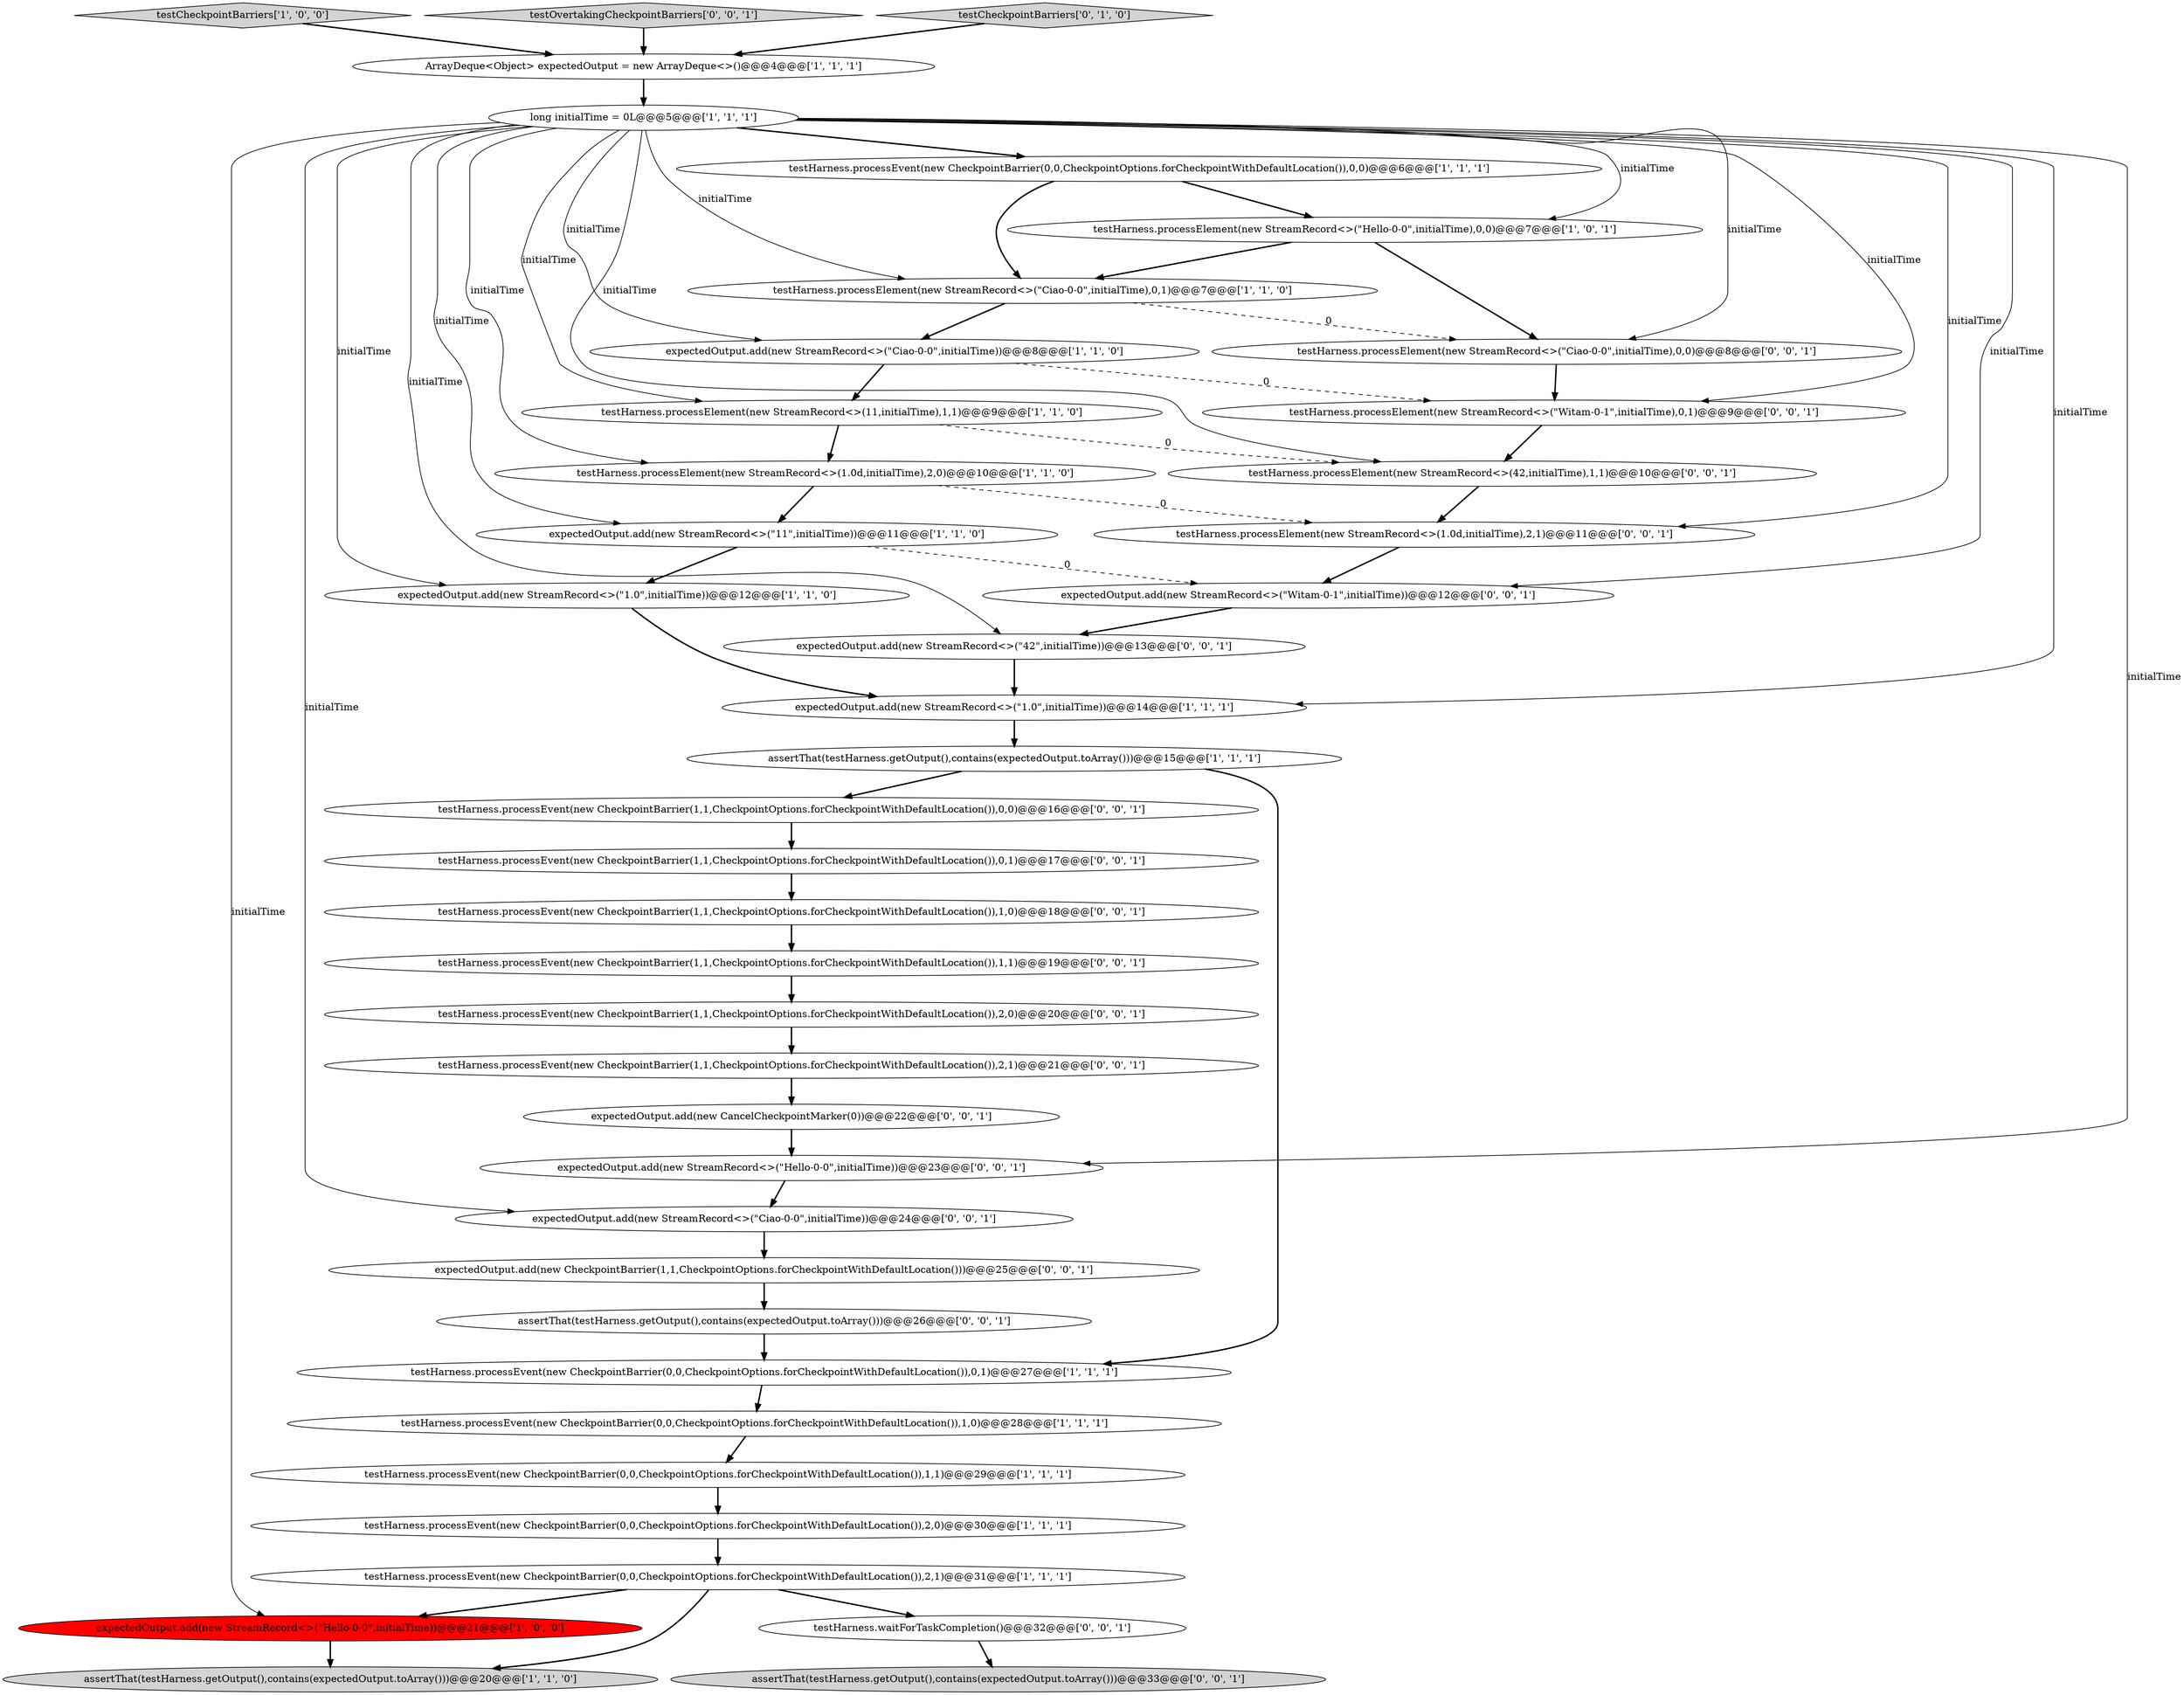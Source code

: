 digraph {
8 [style = filled, label = "expectedOutput.add(new StreamRecord<>(\"Hello-0-0\",initialTime))@@@21@@@['1', '0', '0']", fillcolor = red, shape = ellipse image = "AAA1AAABBB1BBB"];
34 [style = filled, label = "testHarness.waitForTaskCompletion()@@@32@@@['0', '0', '1']", fillcolor = white, shape = ellipse image = "AAA0AAABBB3BBB"];
2 [style = filled, label = "testHarness.processElement(new StreamRecord<>(\"Ciao-0-0\",initialTime),0,1)@@@7@@@['1', '1', '0']", fillcolor = white, shape = ellipse image = "AAA0AAABBB1BBB"];
31 [style = filled, label = "expectedOutput.add(new StreamRecord<>(\"Hello-0-0\",initialTime))@@@23@@@['0', '0', '1']", fillcolor = white, shape = ellipse image = "AAA0AAABBB3BBB"];
36 [style = filled, label = "testHarness.processEvent(new CheckpointBarrier(1,1,CheckpointOptions.forCheckpointWithDefaultLocation()),2,0)@@@20@@@['0', '0', '1']", fillcolor = white, shape = ellipse image = "AAA0AAABBB3BBB"];
37 [style = filled, label = "expectedOutput.add(new StreamRecord<>(\"Witam-0-1\",initialTime))@@@12@@@['0', '0', '1']", fillcolor = white, shape = ellipse image = "AAA0AAABBB3BBB"];
27 [style = filled, label = "testHarness.processEvent(new CheckpointBarrier(1,1,CheckpointOptions.forCheckpointWithDefaultLocation()),0,1)@@@17@@@['0', '0', '1']", fillcolor = white, shape = ellipse image = "AAA0AAABBB3BBB"];
16 [style = filled, label = "testHarness.processElement(new StreamRecord<>(1.0d,initialTime),2,0)@@@10@@@['1', '1', '0']", fillcolor = white, shape = ellipse image = "AAA0AAABBB1BBB"];
39 [style = filled, label = "testHarness.processElement(new StreamRecord<>(1.0d,initialTime),2,1)@@@11@@@['0', '0', '1']", fillcolor = white, shape = ellipse image = "AAA0AAABBB3BBB"];
6 [style = filled, label = "testHarness.processEvent(new CheckpointBarrier(0,0,CheckpointOptions.forCheckpointWithDefaultLocation()),0,0)@@@6@@@['1', '1', '1']", fillcolor = white, shape = ellipse image = "AAA0AAABBB1BBB"];
24 [style = filled, label = "testHarness.processEvent(new CheckpointBarrier(1,1,CheckpointOptions.forCheckpointWithDefaultLocation()),1,0)@@@18@@@['0', '0', '1']", fillcolor = white, shape = ellipse image = "AAA0AAABBB3BBB"];
40 [style = filled, label = "testHarness.processElement(new StreamRecord<>(\"Ciao-0-0\",initialTime),0,0)@@@8@@@['0', '0', '1']", fillcolor = white, shape = ellipse image = "AAA0AAABBB3BBB"];
1 [style = filled, label = "assertThat(testHarness.getOutput(),contains(expectedOutput.toArray()))@@@20@@@['1', '1', '0']", fillcolor = lightgray, shape = ellipse image = "AAA0AAABBB1BBB"];
32 [style = filled, label = "expectedOutput.add(new CancelCheckpointMarker(0))@@@22@@@['0', '0', '1']", fillcolor = white, shape = ellipse image = "AAA0AAABBB3BBB"];
15 [style = filled, label = "expectedOutput.add(new StreamRecord<>(\"1.0\",initialTime))@@@14@@@['1', '1', '1']", fillcolor = white, shape = ellipse image = "AAA0AAABBB1BBB"];
7 [style = filled, label = "testHarness.processEvent(new CheckpointBarrier(0,0,CheckpointOptions.forCheckpointWithDefaultLocation()),1,0)@@@28@@@['1', '1', '1']", fillcolor = white, shape = ellipse image = "AAA0AAABBB1BBB"];
21 [style = filled, label = "testHarness.processElement(new StreamRecord<>(42,initialTime),1,1)@@@10@@@['0', '0', '1']", fillcolor = white, shape = ellipse image = "AAA0AAABBB3BBB"];
18 [style = filled, label = "testHarness.processEvent(new CheckpointBarrier(0,0,CheckpointOptions.forCheckpointWithDefaultLocation()),2,1)@@@31@@@['1', '1', '1']", fillcolor = white, shape = ellipse image = "AAA0AAABBB1BBB"];
30 [style = filled, label = "expectedOutput.add(new StreamRecord<>(\"Ciao-0-0\",initialTime))@@@24@@@['0', '0', '1']", fillcolor = white, shape = ellipse image = "AAA0AAABBB3BBB"];
14 [style = filled, label = "testCheckpointBarriers['1', '0', '0']", fillcolor = lightgray, shape = diamond image = "AAA0AAABBB1BBB"];
19 [style = filled, label = "testHarness.processElement(new StreamRecord<>(11,initialTime),1,1)@@@9@@@['1', '1', '0']", fillcolor = white, shape = ellipse image = "AAA0AAABBB1BBB"];
29 [style = filled, label = "assertThat(testHarness.getOutput(),contains(expectedOutput.toArray()))@@@26@@@['0', '0', '1']", fillcolor = white, shape = ellipse image = "AAA0AAABBB3BBB"];
10 [style = filled, label = "assertThat(testHarness.getOutput(),contains(expectedOutput.toArray()))@@@15@@@['1', '1', '1']", fillcolor = white, shape = ellipse image = "AAA0AAABBB1BBB"];
13 [style = filled, label = "expectedOutput.add(new StreamRecord<>(\"1.0\",initialTime))@@@12@@@['1', '1', '0']", fillcolor = white, shape = ellipse image = "AAA0AAABBB1BBB"];
35 [style = filled, label = "testHarness.processEvent(new CheckpointBarrier(1,1,CheckpointOptions.forCheckpointWithDefaultLocation()),1,1)@@@19@@@['0', '0', '1']", fillcolor = white, shape = ellipse image = "AAA0AAABBB3BBB"];
23 [style = filled, label = "expectedOutput.add(new StreamRecord<>(\"42\",initialTime))@@@13@@@['0', '0', '1']", fillcolor = white, shape = ellipse image = "AAA0AAABBB3BBB"];
4 [style = filled, label = "ArrayDeque<Object> expectedOutput = new ArrayDeque<>()@@@4@@@['1', '1', '1']", fillcolor = white, shape = ellipse image = "AAA0AAABBB1BBB"];
33 [style = filled, label = "testOvertakingCheckpointBarriers['0', '0', '1']", fillcolor = lightgray, shape = diamond image = "AAA0AAABBB3BBB"];
9 [style = filled, label = "expectedOutput.add(new StreamRecord<>(\"Ciao-0-0\",initialTime))@@@8@@@['1', '1', '0']", fillcolor = white, shape = ellipse image = "AAA0AAABBB1BBB"];
12 [style = filled, label = "testHarness.processEvent(new CheckpointBarrier(0,0,CheckpointOptions.forCheckpointWithDefaultLocation()),1,1)@@@29@@@['1', '1', '1']", fillcolor = white, shape = ellipse image = "AAA0AAABBB1BBB"];
26 [style = filled, label = "testHarness.processEvent(new CheckpointBarrier(1,1,CheckpointOptions.forCheckpointWithDefaultLocation()),2,1)@@@21@@@['0', '0', '1']", fillcolor = white, shape = ellipse image = "AAA0AAABBB3BBB"];
25 [style = filled, label = "testHarness.processEvent(new CheckpointBarrier(1,1,CheckpointOptions.forCheckpointWithDefaultLocation()),0,0)@@@16@@@['0', '0', '1']", fillcolor = white, shape = ellipse image = "AAA0AAABBB3BBB"];
17 [style = filled, label = "testHarness.processEvent(new CheckpointBarrier(0,0,CheckpointOptions.forCheckpointWithDefaultLocation()),0,1)@@@27@@@['1', '1', '1']", fillcolor = white, shape = ellipse image = "AAA0AAABBB1BBB"];
20 [style = filled, label = "testCheckpointBarriers['0', '1', '0']", fillcolor = lightgray, shape = diamond image = "AAA0AAABBB2BBB"];
22 [style = filled, label = "testHarness.processElement(new StreamRecord<>(\"Witam-0-1\",initialTime),0,1)@@@9@@@['0', '0', '1']", fillcolor = white, shape = ellipse image = "AAA0AAABBB3BBB"];
38 [style = filled, label = "assertThat(testHarness.getOutput(),contains(expectedOutput.toArray()))@@@33@@@['0', '0', '1']", fillcolor = lightgray, shape = ellipse image = "AAA0AAABBB3BBB"];
0 [style = filled, label = "expectedOutput.add(new StreamRecord<>(\"11\",initialTime))@@@11@@@['1', '1', '0']", fillcolor = white, shape = ellipse image = "AAA0AAABBB1BBB"];
5 [style = filled, label = "testHarness.processElement(new StreamRecord<>(\"Hello-0-0\",initialTime),0,0)@@@7@@@['1', '0', '1']", fillcolor = white, shape = ellipse image = "AAA0AAABBB1BBB"];
28 [style = filled, label = "expectedOutput.add(new CheckpointBarrier(1,1,CheckpointOptions.forCheckpointWithDefaultLocation()))@@@25@@@['0', '0', '1']", fillcolor = white, shape = ellipse image = "AAA0AAABBB3BBB"];
11 [style = filled, label = "long initialTime = 0L@@@5@@@['1', '1', '1']", fillcolor = white, shape = ellipse image = "AAA0AAABBB1BBB"];
3 [style = filled, label = "testHarness.processEvent(new CheckpointBarrier(0,0,CheckpointOptions.forCheckpointWithDefaultLocation()),2,0)@@@30@@@['1', '1', '1']", fillcolor = white, shape = ellipse image = "AAA0AAABBB1BBB"];
39->37 [style = bold, label=""];
28->29 [style = bold, label=""];
11->16 [style = solid, label="initialTime"];
16->0 [style = bold, label=""];
15->10 [style = bold, label=""];
29->17 [style = bold, label=""];
11->22 [style = solid, label="initialTime"];
0->37 [style = dashed, label="0"];
26->32 [style = bold, label=""];
0->13 [style = bold, label=""];
7->12 [style = bold, label=""];
24->35 [style = bold, label=""];
18->34 [style = bold, label=""];
11->6 [style = bold, label=""];
33->4 [style = bold, label=""];
11->8 [style = solid, label="initialTime"];
23->15 [style = bold, label=""];
22->21 [style = bold, label=""];
11->37 [style = solid, label="initialTime"];
9->22 [style = dashed, label="0"];
10->17 [style = bold, label=""];
11->23 [style = solid, label="initialTime"];
2->9 [style = bold, label=""];
36->26 [style = bold, label=""];
37->23 [style = bold, label=""];
11->5 [style = solid, label="initialTime"];
11->30 [style = solid, label="initialTime"];
11->0 [style = solid, label="initialTime"];
11->21 [style = solid, label="initialTime"];
20->4 [style = bold, label=""];
19->16 [style = bold, label=""];
6->2 [style = bold, label=""];
3->18 [style = bold, label=""];
17->7 [style = bold, label=""];
8->1 [style = bold, label=""];
25->27 [style = bold, label=""];
6->5 [style = bold, label=""];
5->2 [style = bold, label=""];
30->28 [style = bold, label=""];
11->13 [style = solid, label="initialTime"];
19->21 [style = dashed, label="0"];
21->39 [style = bold, label=""];
18->1 [style = bold, label=""];
11->40 [style = solid, label="initialTime"];
10->25 [style = bold, label=""];
11->2 [style = solid, label="initialTime"];
11->31 [style = solid, label="initialTime"];
11->9 [style = solid, label="initialTime"];
31->30 [style = bold, label=""];
40->22 [style = bold, label=""];
9->19 [style = bold, label=""];
27->24 [style = bold, label=""];
12->3 [style = bold, label=""];
13->15 [style = bold, label=""];
18->8 [style = bold, label=""];
34->38 [style = bold, label=""];
35->36 [style = bold, label=""];
5->40 [style = bold, label=""];
11->19 [style = solid, label="initialTime"];
4->11 [style = bold, label=""];
11->15 [style = solid, label="initialTime"];
2->40 [style = dashed, label="0"];
32->31 [style = bold, label=""];
11->39 [style = solid, label="initialTime"];
16->39 [style = dashed, label="0"];
14->4 [style = bold, label=""];
}
